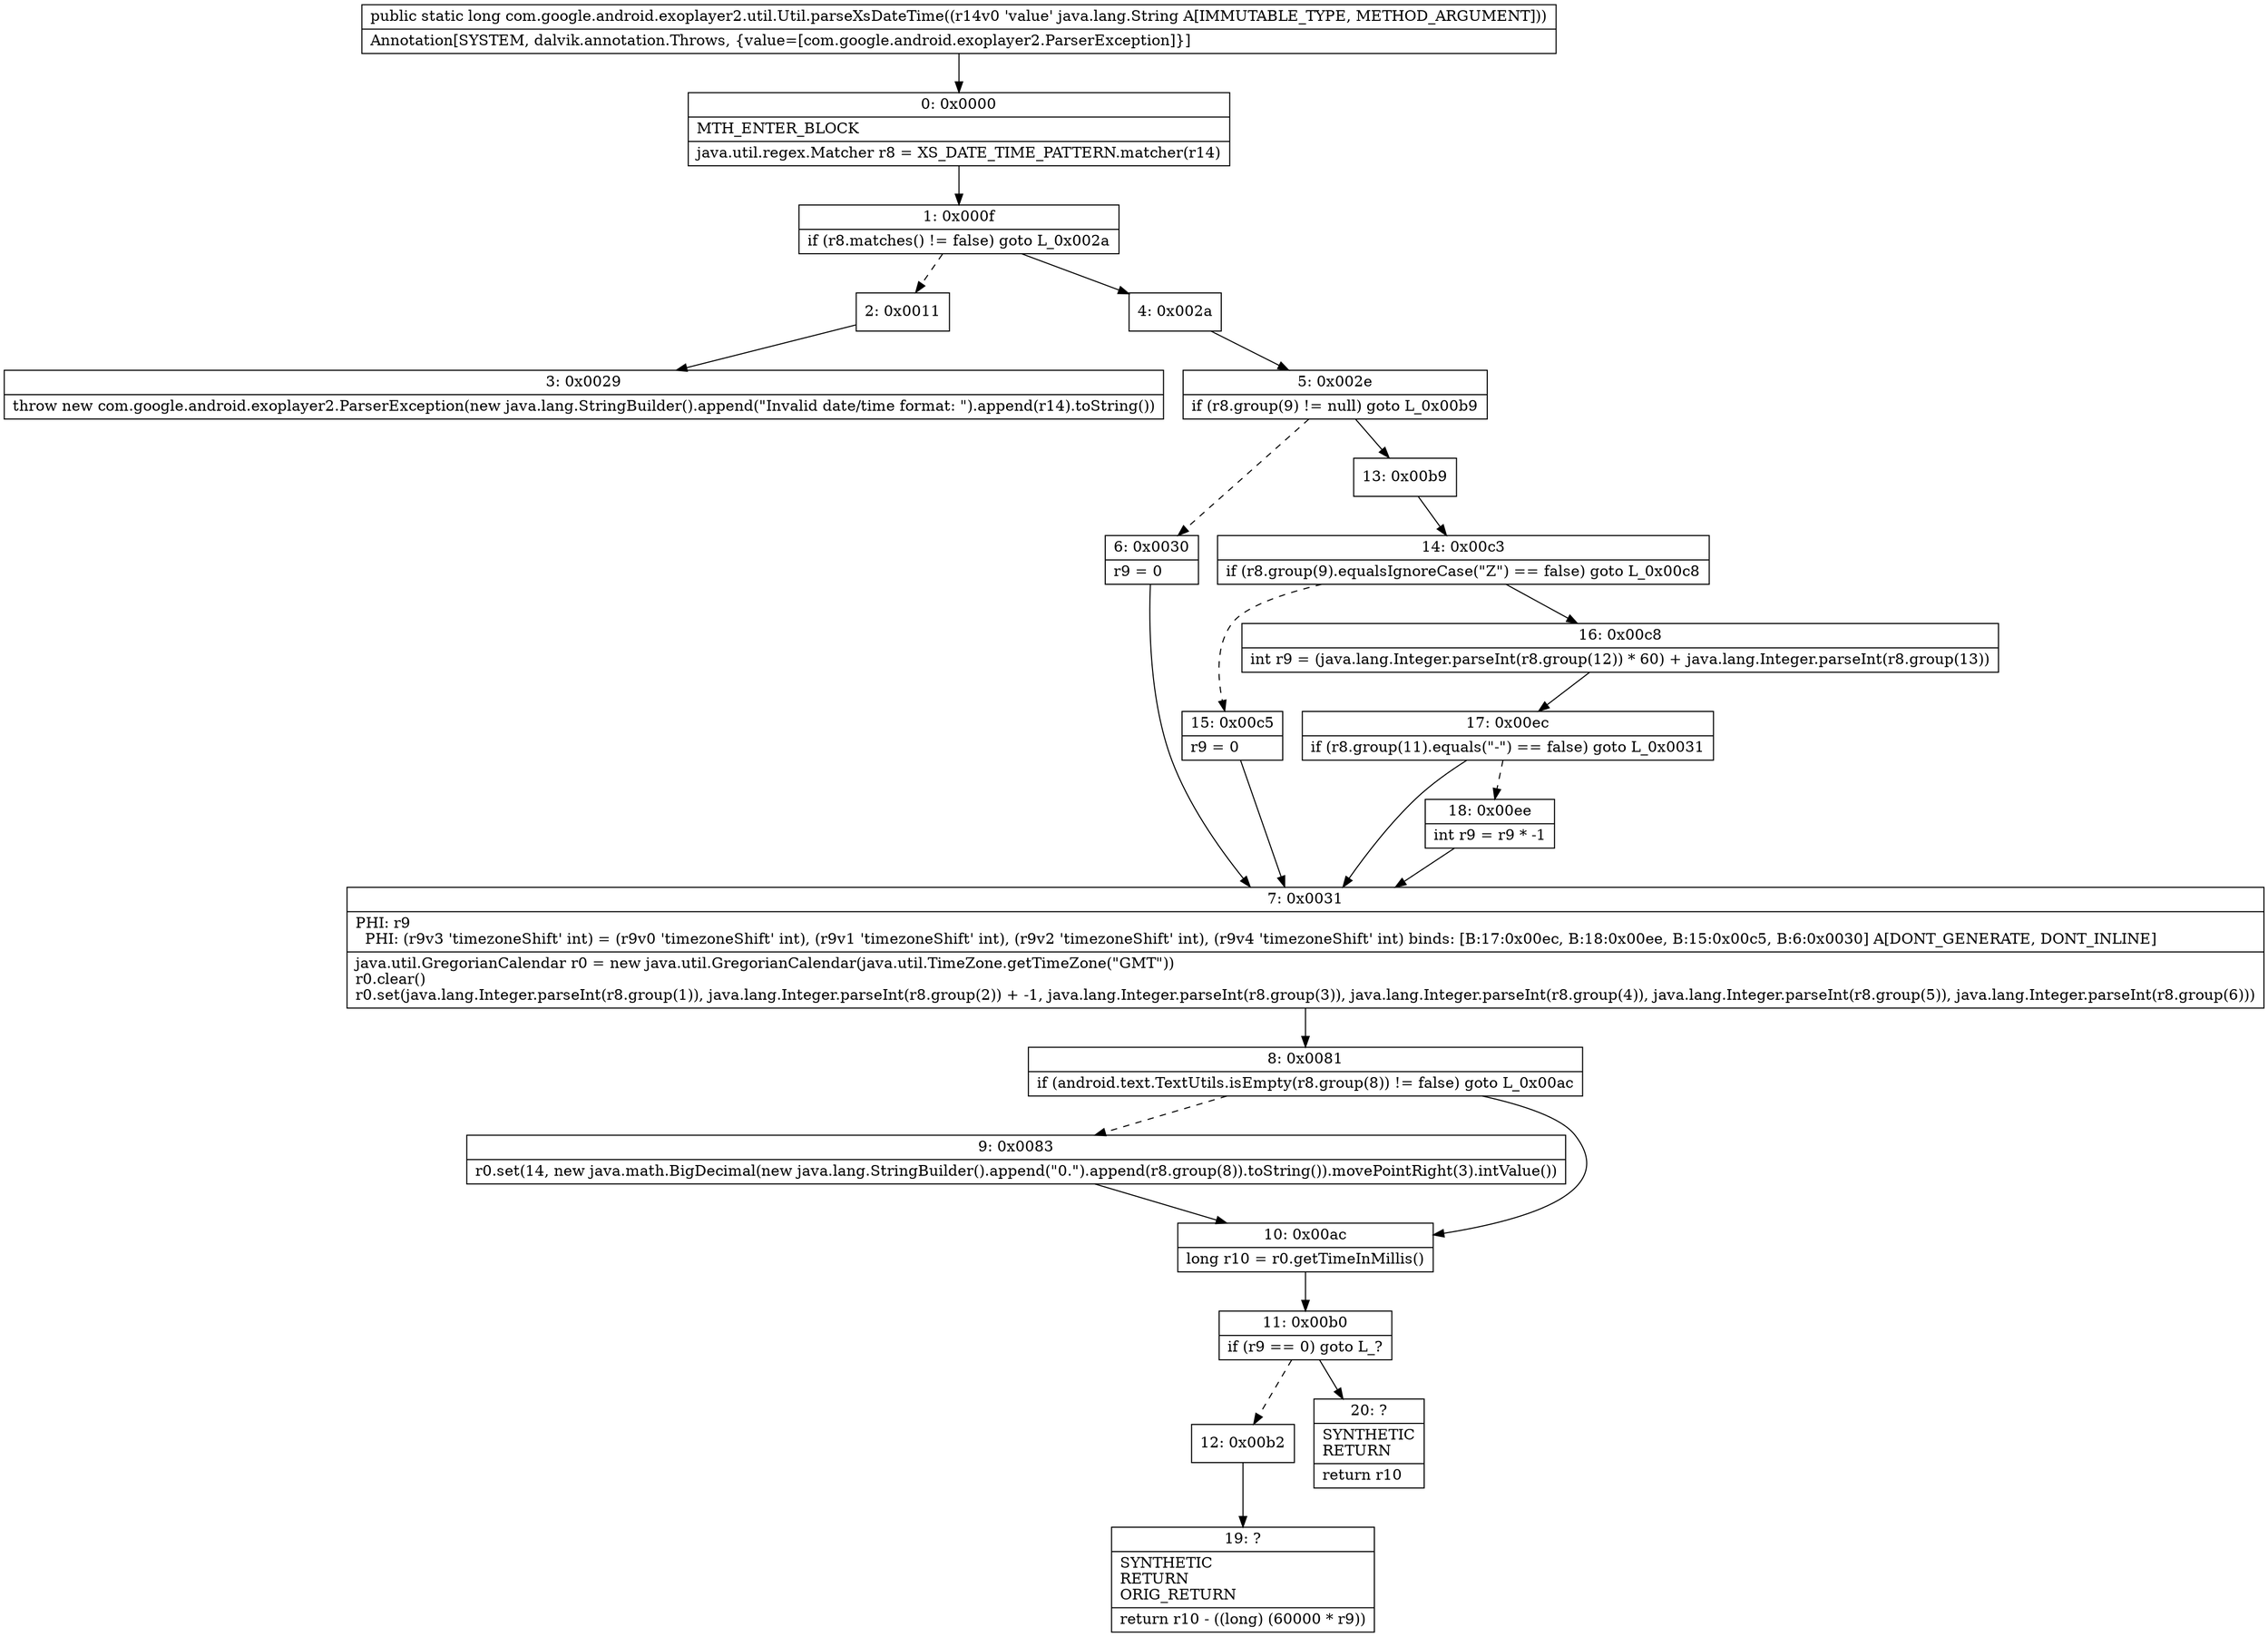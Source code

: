 digraph "CFG forcom.google.android.exoplayer2.util.Util.parseXsDateTime(Ljava\/lang\/String;)J" {
Node_0 [shape=record,label="{0\:\ 0x0000|MTH_ENTER_BLOCK\l|java.util.regex.Matcher r8 = XS_DATE_TIME_PATTERN.matcher(r14)\l}"];
Node_1 [shape=record,label="{1\:\ 0x000f|if (r8.matches() != false) goto L_0x002a\l}"];
Node_2 [shape=record,label="{2\:\ 0x0011}"];
Node_3 [shape=record,label="{3\:\ 0x0029|throw new com.google.android.exoplayer2.ParserException(new java.lang.StringBuilder().append(\"Invalid date\/time format: \").append(r14).toString())\l}"];
Node_4 [shape=record,label="{4\:\ 0x002a}"];
Node_5 [shape=record,label="{5\:\ 0x002e|if (r8.group(9) != null) goto L_0x00b9\l}"];
Node_6 [shape=record,label="{6\:\ 0x0030|r9 = 0\l}"];
Node_7 [shape=record,label="{7\:\ 0x0031|PHI: r9 \l  PHI: (r9v3 'timezoneShift' int) = (r9v0 'timezoneShift' int), (r9v1 'timezoneShift' int), (r9v2 'timezoneShift' int), (r9v4 'timezoneShift' int) binds: [B:17:0x00ec, B:18:0x00ee, B:15:0x00c5, B:6:0x0030] A[DONT_GENERATE, DONT_INLINE]\l|java.util.GregorianCalendar r0 = new java.util.GregorianCalendar(java.util.TimeZone.getTimeZone(\"GMT\"))\lr0.clear()\lr0.set(java.lang.Integer.parseInt(r8.group(1)), java.lang.Integer.parseInt(r8.group(2)) + \-1, java.lang.Integer.parseInt(r8.group(3)), java.lang.Integer.parseInt(r8.group(4)), java.lang.Integer.parseInt(r8.group(5)), java.lang.Integer.parseInt(r8.group(6)))\l}"];
Node_8 [shape=record,label="{8\:\ 0x0081|if (android.text.TextUtils.isEmpty(r8.group(8)) != false) goto L_0x00ac\l}"];
Node_9 [shape=record,label="{9\:\ 0x0083|r0.set(14, new java.math.BigDecimal(new java.lang.StringBuilder().append(\"0.\").append(r8.group(8)).toString()).movePointRight(3).intValue())\l}"];
Node_10 [shape=record,label="{10\:\ 0x00ac|long r10 = r0.getTimeInMillis()\l}"];
Node_11 [shape=record,label="{11\:\ 0x00b0|if (r9 == 0) goto L_?\l}"];
Node_12 [shape=record,label="{12\:\ 0x00b2}"];
Node_13 [shape=record,label="{13\:\ 0x00b9}"];
Node_14 [shape=record,label="{14\:\ 0x00c3|if (r8.group(9).equalsIgnoreCase(\"Z\") == false) goto L_0x00c8\l}"];
Node_15 [shape=record,label="{15\:\ 0x00c5|r9 = 0\l}"];
Node_16 [shape=record,label="{16\:\ 0x00c8|int r9 = (java.lang.Integer.parseInt(r8.group(12)) * 60) + java.lang.Integer.parseInt(r8.group(13))\l}"];
Node_17 [shape=record,label="{17\:\ 0x00ec|if (r8.group(11).equals(\"\-\") == false) goto L_0x0031\l}"];
Node_18 [shape=record,label="{18\:\ 0x00ee|int r9 = r9 * \-1\l}"];
Node_19 [shape=record,label="{19\:\ ?|SYNTHETIC\lRETURN\lORIG_RETURN\l|return r10 \- ((long) (60000 * r9))\l}"];
Node_20 [shape=record,label="{20\:\ ?|SYNTHETIC\lRETURN\l|return r10\l}"];
MethodNode[shape=record,label="{public static long com.google.android.exoplayer2.util.Util.parseXsDateTime((r14v0 'value' java.lang.String A[IMMUTABLE_TYPE, METHOD_ARGUMENT]))  | Annotation[SYSTEM, dalvik.annotation.Throws, \{value=[com.google.android.exoplayer2.ParserException]\}]\l}"];
MethodNode -> Node_0;
Node_0 -> Node_1;
Node_1 -> Node_2[style=dashed];
Node_1 -> Node_4;
Node_2 -> Node_3;
Node_4 -> Node_5;
Node_5 -> Node_6[style=dashed];
Node_5 -> Node_13;
Node_6 -> Node_7;
Node_7 -> Node_8;
Node_8 -> Node_9[style=dashed];
Node_8 -> Node_10;
Node_9 -> Node_10;
Node_10 -> Node_11;
Node_11 -> Node_12[style=dashed];
Node_11 -> Node_20;
Node_12 -> Node_19;
Node_13 -> Node_14;
Node_14 -> Node_15[style=dashed];
Node_14 -> Node_16;
Node_15 -> Node_7;
Node_16 -> Node_17;
Node_17 -> Node_7;
Node_17 -> Node_18[style=dashed];
Node_18 -> Node_7;
}

